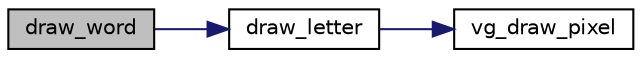 digraph "draw_word"
{
 // LATEX_PDF_SIZE
  edge [fontname="Helvetica",fontsize="10",labelfontname="Helvetica",labelfontsize="10"];
  node [fontname="Helvetica",fontsize="10",shape=record];
  rankdir="LR";
  Node1 [label="draw_word",height=0.2,width=0.4,color="black", fillcolor="grey75", style="filled", fontcolor="black",tooltip="Draws a word on the screen at the specified coordinates with the given color."];
  Node1 -> Node2 [color="midnightblue",fontsize="10",style="solid",fontname="Helvetica"];
  Node2 [label="draw_letter",height=0.2,width=0.4,color="black", fillcolor="white", style="filled",URL="$view_8c.html#a52a272d2eb515c2608e7f61aecc0e7d8",tooltip="Draws a letter on the screen at the specified coordinates with the given color."];
  Node2 -> Node3 [color="midnightblue",fontsize="10",style="solid",fontname="Helvetica"];
  Node3 [label="vg_draw_pixel",height=0.2,width=0.4,color="black", fillcolor="white", style="filled",URL="$graphics__card_8c.html#a08c498ffeb0a3962e3b7711b57397741",tooltip="Draws a pixel at the specified coordinates with the given color."];
}
